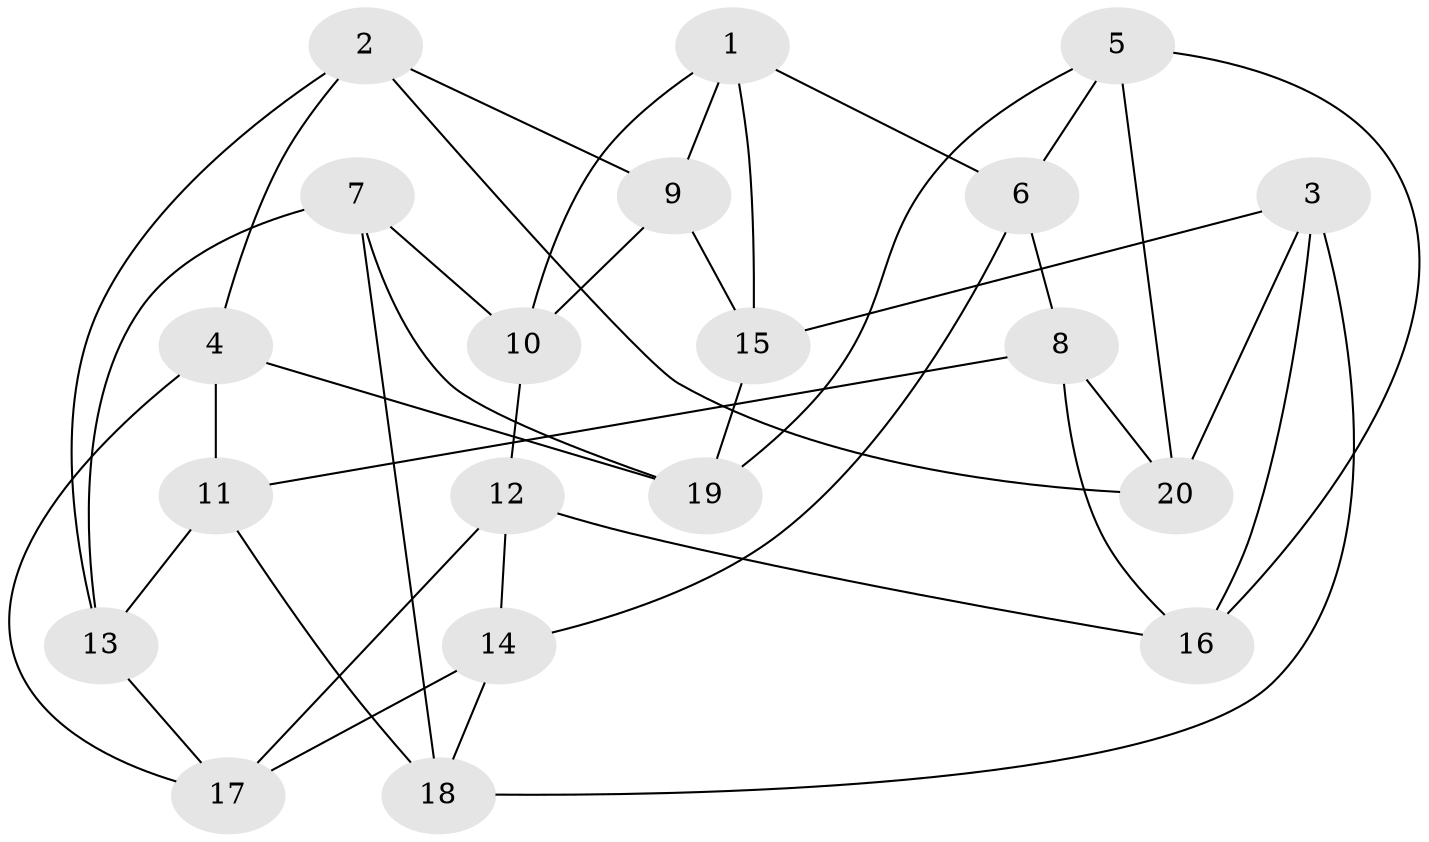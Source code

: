 // Generated by graph-tools (version 1.1) at 2025/46/02/15/25 05:46:28]
// undirected, 20 vertices, 40 edges
graph export_dot {
graph [start="1"]
  node [color=gray90,style=filled];
  1;
  2;
  3;
  4;
  5;
  6;
  7;
  8;
  9;
  10;
  11;
  12;
  13;
  14;
  15;
  16;
  17;
  18;
  19;
  20;
  1 -- 10;
  1 -- 15;
  1 -- 6;
  1 -- 9;
  2 -- 9;
  2 -- 4;
  2 -- 20;
  2 -- 13;
  3 -- 20;
  3 -- 16;
  3 -- 15;
  3 -- 18;
  4 -- 19;
  4 -- 17;
  4 -- 11;
  5 -- 6;
  5 -- 19;
  5 -- 20;
  5 -- 16;
  6 -- 8;
  6 -- 14;
  7 -- 19;
  7 -- 18;
  7 -- 10;
  7 -- 13;
  8 -- 20;
  8 -- 11;
  8 -- 16;
  9 -- 15;
  9 -- 10;
  10 -- 12;
  11 -- 13;
  11 -- 18;
  12 -- 17;
  12 -- 16;
  12 -- 14;
  13 -- 17;
  14 -- 18;
  14 -- 17;
  15 -- 19;
}
